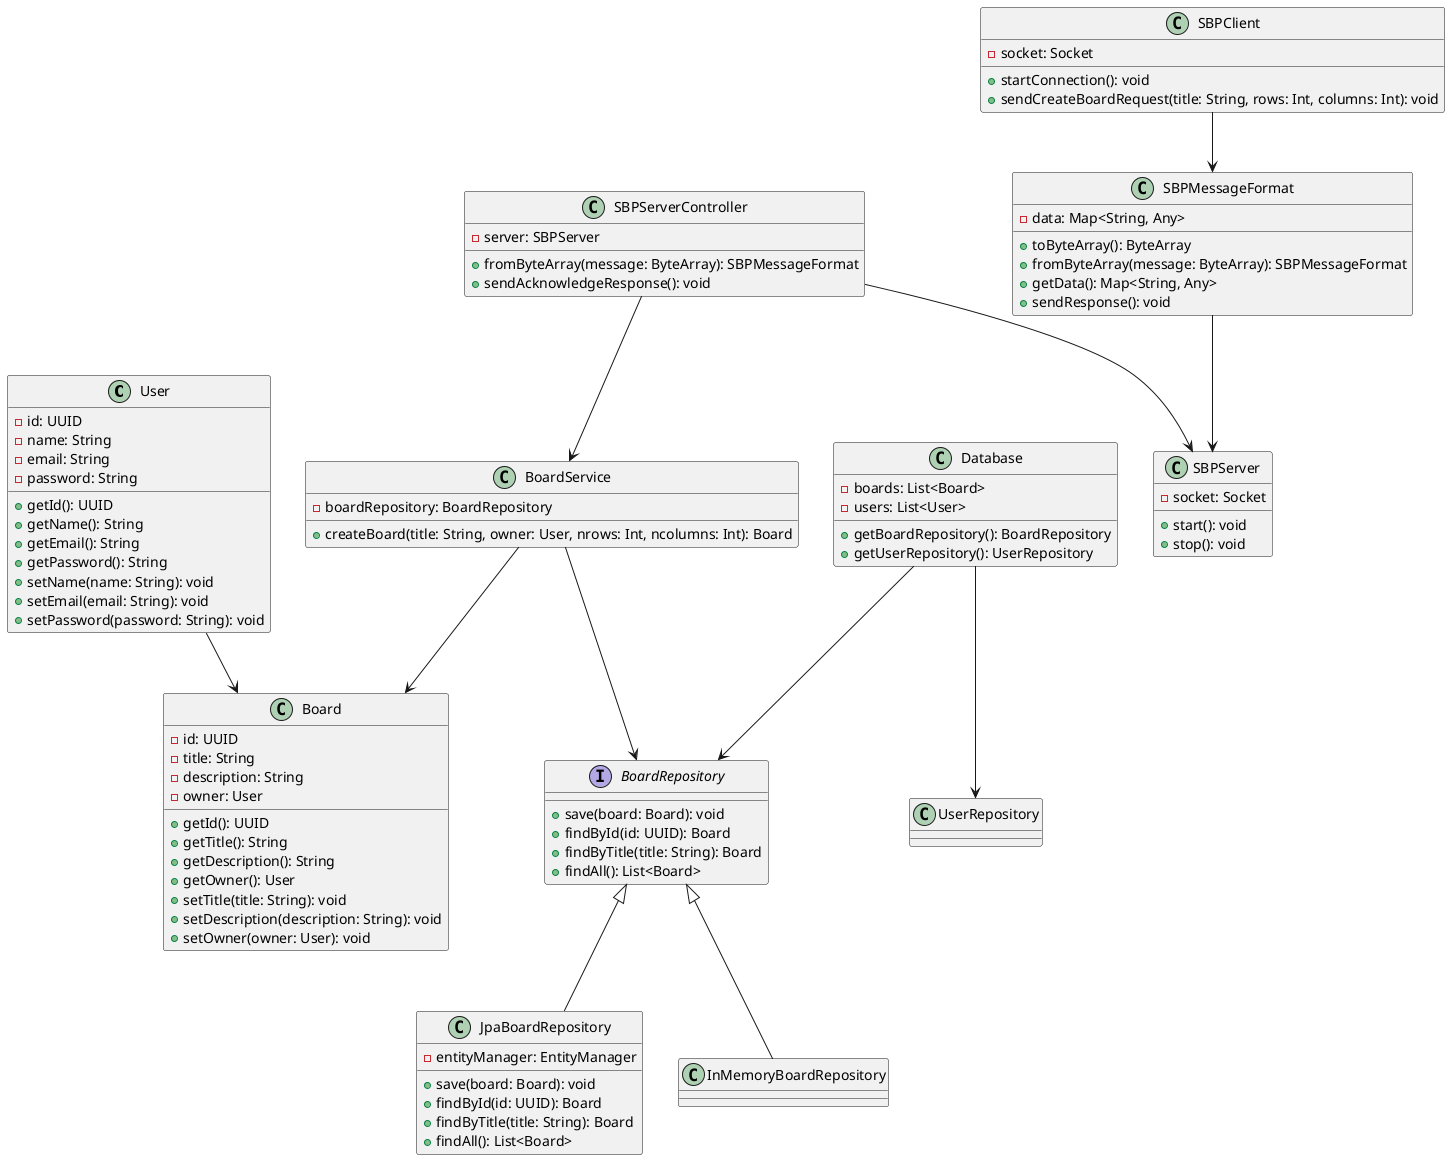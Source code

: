 
@startuml
class User {
    -id: UUID
    -name: String
    -email: String
    -password: String
    +getId(): UUID
    +getName(): String
    +getEmail(): String
    +getPassword(): String
    +setName(name: String): void
    +setEmail(email: String): void
    +setPassword(password: String): void
}

class Board {
    -id: UUID
    -title: String
    -description: String
    -owner: User
    +getId(): UUID
    +getTitle(): String
    +getDescription(): String
    +getOwner(): User
    +setTitle(title: String): void
    +setDescription(description: String): void
    +setOwner(owner: User): void
}

interface BoardRepository {
    +save(board: Board): void
    +findById(id: UUID): Board
    +findByTitle(title: String): Board
    +findAll(): List<Board>
}

class JpaBoardRepository {
    -entityManager: EntityManager
    +save(board: Board): void
    +findById(id: UUID): Board
    +findByTitle(title: String): Board
    +findAll(): List<Board>
}

class BoardService {
    -boardRepository: BoardRepository
    +createBoard(title: String, owner: User, nrows: Int, ncolumns: Int): Board
}

class SBPClient {
    -socket: Socket
    +startConnection(): void
    +sendCreateBoardRequest(title: String, rows: Int, columns: Int): void
}

class SBPServer {
    -socket: Socket
    +start(): void
    +stop(): void
}

class SBPServerController {
    -server: SBPServer
    +fromByteArray(message: ByteArray): SBPMessageFormat
    +sendAcknowledgeResponse(): void
}

class SBPMessageFormat {
    -data: Map<String, Any>
    +toByteArray(): ByteArray
    +fromByteArray(message: ByteArray): SBPMessageFormat
    +getData(): Map<String, Any>
    +sendResponse(): void
}

class Database {
    -boards: List<Board>
    -users: List<User>
    +getBoardRepository(): BoardRepository
    +getUserRepository(): UserRepository
}

User --> Board
BoardRepository <|-- JpaBoardRepository
BoardRepository <|-- InMemoryBoardRepository
Database --> BoardRepository
Database --> UserRepository
BoardService --> BoardRepository
SBPClient --> SBPMessageFormat
SBPMessageFormat --> SBPServer
SBPServerController --> SBPServer
SBPServerController --> BoardService
BoardService --> Board
@enduml
